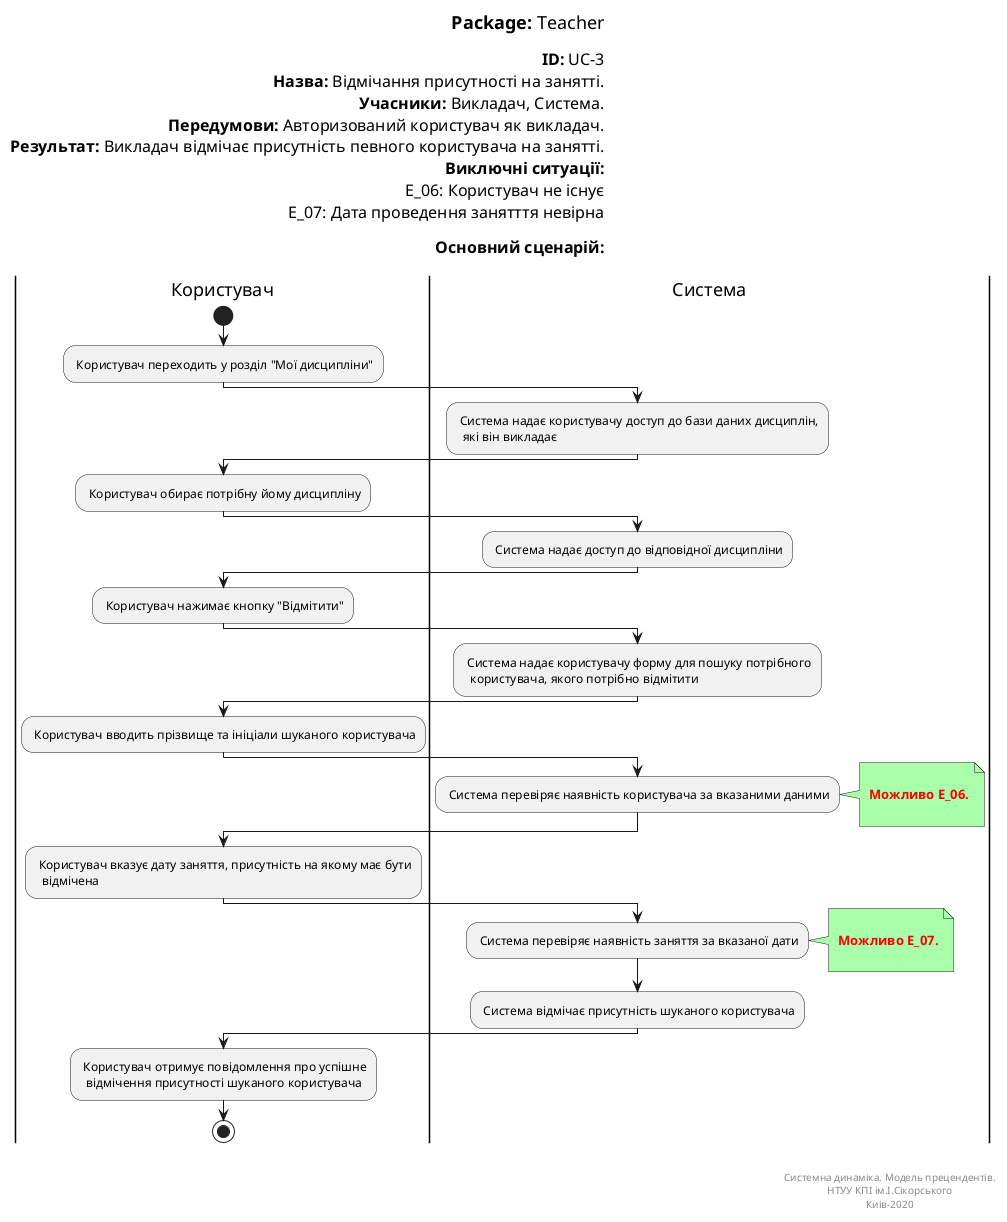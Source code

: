 @startuml
left header
<font color=000 size=18><b>Package:</b> Teacher

<font color=000 size=16><b>ID:</b> UC-3
<font color=000 size=16><b>Назва:</b> Відмічання присутності на занятті.
<font color=000 size=16><b>Учасники:</b> Викладач, Система.
<font color=000 size=16><b>Передумови:</b> Авторизований користувач як викладач.
<font color=000 size=16><b>Результат:</b> Викладач відмічає присутність певного користувача на занятті.
<font color=000 size=16><b>Виключні ситуації:</b>
<font color=000 size=16> E_06: Користувач не існує
<font color=000 size=16> E_07: Дата проведення занятття невірна

<font color=000 size=16><b>Основний сценарій:</b>

end header

|Користувач|
start
: Користувач переходить у розділ "Мої дисципліни";

|Система|
: Система надає користувачу доступ до бази даних дисциплін, 
  які він викладає;
   
|Користувач|
: Користувач обирає потрібну йому дисципліну;   

|Система|
: Система надає доступ до відповідної дисципліни;

|Користувач|
: Користувач нажимає кнопку "Відмітити";   

|Система|
: Система надає користувачу форму для пошуку потрібного
  користувача, якого потрібно відмітити;

|Користувач|
: Користувач вводить прізвище та ініціали шуканого користувача;

|Система|
: Система перевіряє наявність користувача за вказаними даними;

note right #aaffaa

<font color=red><b> Можливо E_06.

end note

|Користувач|
: Користувач вказує дату заняття, присутність на якому має бути
  відмічена;
  
|Система|
: Система перевіряє наявність заняття за вказаної дати;
note right #aaffaa

<font color=red><b> Можливо E_07.

end note  

|Система|  
: Система відмічає присутність шуканого користувача;

|Користувач|

: Користувач отримує повідомлення про успішне
  відмічення присутності шуканого користувача;

stop;

right footer


Системна динаміка. Модель прецендентів.
НТУУ КПІ ім.І.Сікорського
Киів-2020
end footer
@enduml
